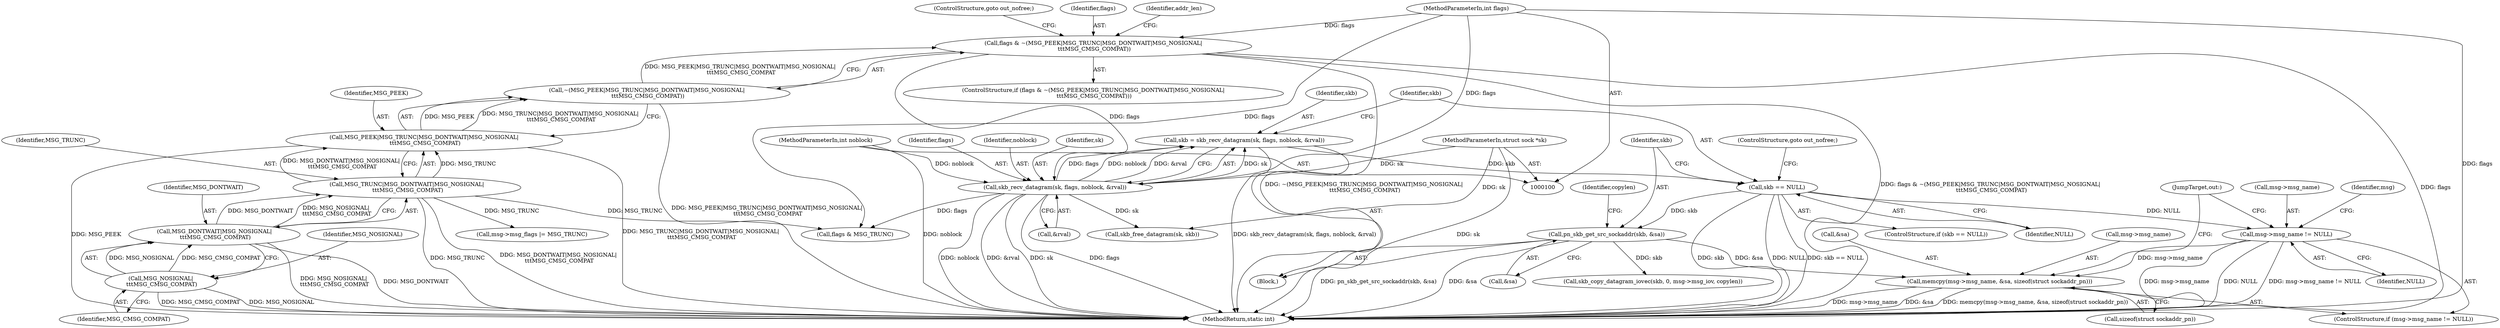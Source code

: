 digraph "0_linux_bceaa90240b6019ed73b49965eac7d167610be69_6@API" {
"1000209" [label="(Call,memcpy(msg->msg_name, &sa, sizeof(struct sockaddr_pn)))"];
"1000204" [label="(Call,msg->msg_name != NULL)"];
"1000150" [label="(Call,skb == NULL)"];
"1000141" [label="(Call,skb = skb_recv_datagram(sk, flags, noblock, &rval))"];
"1000143" [label="(Call,skb_recv_datagram(sk, flags, noblock, &rval))"];
"1000102" [label="(MethodParameterIn,struct sock *sk)"];
"1000121" [label="(Call,flags & ~(MSG_PEEK|MSG_TRUNC|MSG_DONTWAIT|MSG_NOSIGNAL|\n \t\t\tMSG_CMSG_COMPAT))"];
"1000106" [label="(MethodParameterIn,int flags)"];
"1000123" [label="(Call,~(MSG_PEEK|MSG_TRUNC|MSG_DONTWAIT|MSG_NOSIGNAL|\n \t\t\tMSG_CMSG_COMPAT))"];
"1000124" [label="(Call,MSG_PEEK|MSG_TRUNC|MSG_DONTWAIT|MSG_NOSIGNAL|\n \t\t\tMSG_CMSG_COMPAT)"];
"1000126" [label="(Call,MSG_TRUNC|MSG_DONTWAIT|MSG_NOSIGNAL|\n \t\t\tMSG_CMSG_COMPAT)"];
"1000128" [label="(Call,MSG_DONTWAIT|MSG_NOSIGNAL|\n \t\t\tMSG_CMSG_COMPAT)"];
"1000130" [label="(Call,MSG_NOSIGNAL|\n \t\t\tMSG_CMSG_COMPAT)"];
"1000105" [label="(MethodParameterIn,int noblock)"];
"1000154" [label="(Call,pn_skb_get_src_sockaddr(skb, &sa))"];
"1000154" [label="(Call,pn_skb_get_src_sockaddr(skb, &sa))"];
"1000141" [label="(Call,skb = skb_recv_datagram(sk, flags, noblock, &rval))"];
"1000142" [label="(Identifier,skb)"];
"1000105" [label="(MethodParameterIn,int noblock)"];
"1000153" [label="(ControlStructure,goto out_nofree;)"];
"1000168" [label="(Call,msg->msg_flags |= MSG_TRUNC)"];
"1000108" [label="(Block,)"];
"1000156" [label="(Call,&sa)"];
"1000123" [label="(Call,~(MSG_PEEK|MSG_TRUNC|MSG_DONTWAIT|MSG_NOSIGNAL|\n \t\t\tMSG_CMSG_COMPAT))"];
"1000155" [label="(Identifier,skb)"];
"1000203" [label="(ControlStructure,if (msg->msg_name != NULL))"];
"1000135" [label="(Identifier,addr_len)"];
"1000129" [label="(Identifier,MSG_DONTWAIT)"];
"1000150" [label="(Call,skb == NULL)"];
"1000151" [label="(Identifier,skb)"];
"1000124" [label="(Call,MSG_PEEK|MSG_TRUNC|MSG_DONTWAIT|MSG_NOSIGNAL|\n \t\t\tMSG_CMSG_COMPAT)"];
"1000147" [label="(Call,&rval)"];
"1000209" [label="(Call,memcpy(msg->msg_name, &sa, sizeof(struct sockaddr_pn)))"];
"1000106" [label="(MethodParameterIn,int flags)"];
"1000131" [label="(Identifier,MSG_NOSIGNAL)"];
"1000133" [label="(ControlStructure,goto out_nofree;)"];
"1000211" [label="(Identifier,msg)"];
"1000149" [label="(ControlStructure,if (skb == NULL))"];
"1000145" [label="(Identifier,flags)"];
"1000122" [label="(Identifier,flags)"];
"1000128" [label="(Call,MSG_DONTWAIT|MSG_NOSIGNAL|\n \t\t\tMSG_CMSG_COMPAT)"];
"1000152" [label="(Identifier,NULL)"];
"1000126" [label="(Call,MSG_TRUNC|MSG_DONTWAIT|MSG_NOSIGNAL|\n \t\t\tMSG_CMSG_COMPAT)"];
"1000196" [label="(Call,flags & MSG_TRUNC)"];
"1000102" [label="(MethodParameterIn,struct sock *sk)"];
"1000178" [label="(Call,skb_copy_datagram_iovec(skb, 0, msg->msg_iov, copylen))"];
"1000125" [label="(Identifier,MSG_PEEK)"];
"1000132" [label="(Identifier,MSG_CMSG_COMPAT)"];
"1000120" [label="(ControlStructure,if (flags & ~(MSG_PEEK|MSG_TRUNC|MSG_DONTWAIT|MSG_NOSIGNAL|\n \t\t\tMSG_CMSG_COMPAT)))"];
"1000204" [label="(Call,msg->msg_name != NULL)"];
"1000127" [label="(Identifier,MSG_TRUNC)"];
"1000217" [label="(JumpTarget,out:)"];
"1000224" [label="(MethodReturn,static int)"];
"1000146" [label="(Identifier,noblock)"];
"1000130" [label="(Call,MSG_NOSIGNAL|\n \t\t\tMSG_CMSG_COMPAT)"];
"1000159" [label="(Identifier,copylen)"];
"1000143" [label="(Call,skb_recv_datagram(sk, flags, noblock, &rval))"];
"1000208" [label="(Identifier,NULL)"];
"1000121" [label="(Call,flags & ~(MSG_PEEK|MSG_TRUNC|MSG_DONTWAIT|MSG_NOSIGNAL|\n \t\t\tMSG_CMSG_COMPAT))"];
"1000218" [label="(Call,skb_free_datagram(sk, skb))"];
"1000213" [label="(Call,&sa)"];
"1000205" [label="(Call,msg->msg_name)"];
"1000210" [label="(Call,msg->msg_name)"];
"1000215" [label="(Call,sizeof(struct sockaddr_pn))"];
"1000144" [label="(Identifier,sk)"];
"1000209" -> "1000203"  [label="AST: "];
"1000209" -> "1000215"  [label="CFG: "];
"1000210" -> "1000209"  [label="AST: "];
"1000213" -> "1000209"  [label="AST: "];
"1000215" -> "1000209"  [label="AST: "];
"1000217" -> "1000209"  [label="CFG: "];
"1000209" -> "1000224"  [label="DDG: memcpy(msg->msg_name, &sa, sizeof(struct sockaddr_pn))"];
"1000209" -> "1000224"  [label="DDG: msg->msg_name"];
"1000209" -> "1000224"  [label="DDG: &sa"];
"1000204" -> "1000209"  [label="DDG: msg->msg_name"];
"1000154" -> "1000209"  [label="DDG: &sa"];
"1000204" -> "1000203"  [label="AST: "];
"1000204" -> "1000208"  [label="CFG: "];
"1000205" -> "1000204"  [label="AST: "];
"1000208" -> "1000204"  [label="AST: "];
"1000211" -> "1000204"  [label="CFG: "];
"1000217" -> "1000204"  [label="CFG: "];
"1000204" -> "1000224"  [label="DDG: msg->msg_name"];
"1000204" -> "1000224"  [label="DDG: NULL"];
"1000204" -> "1000224"  [label="DDG: msg->msg_name != NULL"];
"1000150" -> "1000204"  [label="DDG: NULL"];
"1000150" -> "1000149"  [label="AST: "];
"1000150" -> "1000152"  [label="CFG: "];
"1000151" -> "1000150"  [label="AST: "];
"1000152" -> "1000150"  [label="AST: "];
"1000153" -> "1000150"  [label="CFG: "];
"1000155" -> "1000150"  [label="CFG: "];
"1000150" -> "1000224"  [label="DDG: skb"];
"1000150" -> "1000224"  [label="DDG: NULL"];
"1000150" -> "1000224"  [label="DDG: skb == NULL"];
"1000141" -> "1000150"  [label="DDG: skb"];
"1000150" -> "1000154"  [label="DDG: skb"];
"1000141" -> "1000108"  [label="AST: "];
"1000141" -> "1000143"  [label="CFG: "];
"1000142" -> "1000141"  [label="AST: "];
"1000143" -> "1000141"  [label="AST: "];
"1000151" -> "1000141"  [label="CFG: "];
"1000141" -> "1000224"  [label="DDG: skb_recv_datagram(sk, flags, noblock, &rval)"];
"1000143" -> "1000141"  [label="DDG: sk"];
"1000143" -> "1000141"  [label="DDG: flags"];
"1000143" -> "1000141"  [label="DDG: noblock"];
"1000143" -> "1000141"  [label="DDG: &rval"];
"1000143" -> "1000147"  [label="CFG: "];
"1000144" -> "1000143"  [label="AST: "];
"1000145" -> "1000143"  [label="AST: "];
"1000146" -> "1000143"  [label="AST: "];
"1000147" -> "1000143"  [label="AST: "];
"1000143" -> "1000224"  [label="DDG: sk"];
"1000143" -> "1000224"  [label="DDG: flags"];
"1000143" -> "1000224"  [label="DDG: noblock"];
"1000143" -> "1000224"  [label="DDG: &rval"];
"1000102" -> "1000143"  [label="DDG: sk"];
"1000121" -> "1000143"  [label="DDG: flags"];
"1000106" -> "1000143"  [label="DDG: flags"];
"1000105" -> "1000143"  [label="DDG: noblock"];
"1000143" -> "1000196"  [label="DDG: flags"];
"1000143" -> "1000218"  [label="DDG: sk"];
"1000102" -> "1000100"  [label="AST: "];
"1000102" -> "1000224"  [label="DDG: sk"];
"1000102" -> "1000218"  [label="DDG: sk"];
"1000121" -> "1000120"  [label="AST: "];
"1000121" -> "1000123"  [label="CFG: "];
"1000122" -> "1000121"  [label="AST: "];
"1000123" -> "1000121"  [label="AST: "];
"1000133" -> "1000121"  [label="CFG: "];
"1000135" -> "1000121"  [label="CFG: "];
"1000121" -> "1000224"  [label="DDG: ~(MSG_PEEK|MSG_TRUNC|MSG_DONTWAIT|MSG_NOSIGNAL|\n \t\t\tMSG_CMSG_COMPAT)"];
"1000121" -> "1000224"  [label="DDG: flags & ~(MSG_PEEK|MSG_TRUNC|MSG_DONTWAIT|MSG_NOSIGNAL|\n \t\t\tMSG_CMSG_COMPAT)"];
"1000121" -> "1000224"  [label="DDG: flags"];
"1000106" -> "1000121"  [label="DDG: flags"];
"1000123" -> "1000121"  [label="DDG: MSG_PEEK|MSG_TRUNC|MSG_DONTWAIT|MSG_NOSIGNAL|\n \t\t\tMSG_CMSG_COMPAT"];
"1000106" -> "1000100"  [label="AST: "];
"1000106" -> "1000224"  [label="DDG: flags"];
"1000106" -> "1000196"  [label="DDG: flags"];
"1000123" -> "1000124"  [label="CFG: "];
"1000124" -> "1000123"  [label="AST: "];
"1000123" -> "1000224"  [label="DDG: MSG_PEEK|MSG_TRUNC|MSG_DONTWAIT|MSG_NOSIGNAL|\n \t\t\tMSG_CMSG_COMPAT"];
"1000124" -> "1000123"  [label="DDG: MSG_PEEK"];
"1000124" -> "1000123"  [label="DDG: MSG_TRUNC|MSG_DONTWAIT|MSG_NOSIGNAL|\n \t\t\tMSG_CMSG_COMPAT"];
"1000124" -> "1000126"  [label="CFG: "];
"1000125" -> "1000124"  [label="AST: "];
"1000126" -> "1000124"  [label="AST: "];
"1000124" -> "1000224"  [label="DDG: MSG_TRUNC|MSG_DONTWAIT|MSG_NOSIGNAL|\n \t\t\tMSG_CMSG_COMPAT"];
"1000124" -> "1000224"  [label="DDG: MSG_PEEK"];
"1000126" -> "1000124"  [label="DDG: MSG_TRUNC"];
"1000126" -> "1000124"  [label="DDG: MSG_DONTWAIT|MSG_NOSIGNAL|\n \t\t\tMSG_CMSG_COMPAT"];
"1000126" -> "1000128"  [label="CFG: "];
"1000127" -> "1000126"  [label="AST: "];
"1000128" -> "1000126"  [label="AST: "];
"1000126" -> "1000224"  [label="DDG: MSG_TRUNC"];
"1000126" -> "1000224"  [label="DDG: MSG_DONTWAIT|MSG_NOSIGNAL|\n \t\t\tMSG_CMSG_COMPAT"];
"1000128" -> "1000126"  [label="DDG: MSG_DONTWAIT"];
"1000128" -> "1000126"  [label="DDG: MSG_NOSIGNAL|\n \t\t\tMSG_CMSG_COMPAT"];
"1000126" -> "1000168"  [label="DDG: MSG_TRUNC"];
"1000126" -> "1000196"  [label="DDG: MSG_TRUNC"];
"1000128" -> "1000130"  [label="CFG: "];
"1000129" -> "1000128"  [label="AST: "];
"1000130" -> "1000128"  [label="AST: "];
"1000128" -> "1000224"  [label="DDG: MSG_NOSIGNAL|\n \t\t\tMSG_CMSG_COMPAT"];
"1000128" -> "1000224"  [label="DDG: MSG_DONTWAIT"];
"1000130" -> "1000128"  [label="DDG: MSG_NOSIGNAL"];
"1000130" -> "1000128"  [label="DDG: MSG_CMSG_COMPAT"];
"1000130" -> "1000132"  [label="CFG: "];
"1000131" -> "1000130"  [label="AST: "];
"1000132" -> "1000130"  [label="AST: "];
"1000130" -> "1000224"  [label="DDG: MSG_CMSG_COMPAT"];
"1000130" -> "1000224"  [label="DDG: MSG_NOSIGNAL"];
"1000105" -> "1000100"  [label="AST: "];
"1000105" -> "1000224"  [label="DDG: noblock"];
"1000154" -> "1000108"  [label="AST: "];
"1000154" -> "1000156"  [label="CFG: "];
"1000155" -> "1000154"  [label="AST: "];
"1000156" -> "1000154"  [label="AST: "];
"1000159" -> "1000154"  [label="CFG: "];
"1000154" -> "1000224"  [label="DDG: pn_skb_get_src_sockaddr(skb, &sa)"];
"1000154" -> "1000224"  [label="DDG: &sa"];
"1000154" -> "1000178"  [label="DDG: skb"];
}
